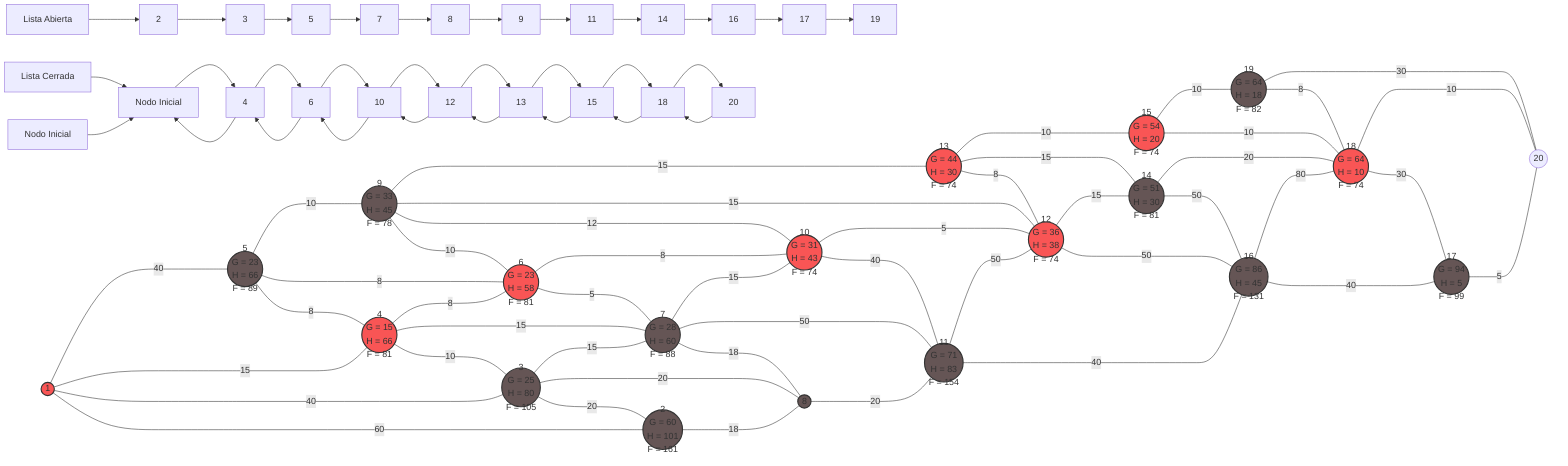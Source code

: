 graph LR
  Node1((1)) ----|40| Node5((
    5
    G = 23
    H = 66
    F = 89
  ))
  Node1 ----|15| Node4((
    4
    G = 15
    H = 66
    F = 81
  ))
  Node1 ----|40| Node3((
    3
    G = 25
    H = 80
    F = 105
  ))
  Node1 ----|60| Node2((
    2
    G = 60
    H = 101
    F = 161
  ))
  
  Node5 ----|10| Node9((
    9
    G = 33
    H = 45
    F = 78
  ))
  Node5 ----|8| Node6((
    6
    G = 23
    H = 58
    F = 81
  ))
  Node5 ----|8| Node4

  Node4 ----|8| Node6
  Node4 ----|15| Node7((
    7
    G = 28
    H = 60
    F = 88
  ))
  Node4 ----|10| Node3

  Node3 ----|15| Node7
  Node3 ----|20| Node8((8))
  Node3 ----|20| Node2

  Node2 ----|18| Node8

  Node9 ----|15| Node13((
    13
    G = 44
    H = 30
    F = 74
  ))
  Node9 ----|15| Node12((
    12
    G = 36
    H = 38
    F = 74
  ))
  Node9 ----|12| Node10((
    10
    G = 31
    H = 43
    F = 74
  ))
  Node9 ----|10| Node6

  Node6 ----|8| Node10
  Node6 ----|5| Node7

  Node7 ----|15| Node10
  Node7 ----|50| Node11((
    11
    G = 71
    H = 83
    F = 154
  ))
  Node7 ----|18| Node8

  Node8 ----|20| Node11

  Node13 ----|10| Node15((
    15
    G = 54
    H = 20
    F = 74
  ))
  Node13 ----|15| Node14((
    14
    G = 51
    H = 30
    F = 81
  ))
  Node13 ----|8| Node12

  Node10 ----|5| Node12
  Node10 ----|40| Node11

  Node11 ----|50| Node12
  Node11 ----|40| Node16((
    16
    G = 86
    H = 45
    F = 131
  ))

  Node12 ----|15| Node14
  Node12 ----|50| Node16

  Node15 ----|10| Node19((
    19
    G = 64
    H = 18
    F = 82
  ))
  Node15 ----|10| Node18((
    18
    G = 64
    H = 10
    F = 74
  ))

  Node14 ----|20| Node18
  Node14 ----|50| Node16

  Node16 ----|80| Node18
  Node16 ----|40| Node17((
    17
    G = 94
    H = 5
    F = 99
  ))

  Node19 ----|30| Node20((20))
  Node19 ----|8| Node18
  
  Node18 ----|10| Node20
  Node18 ----|30| Node17

  Node17 ----|5| Node20

  classDef open fill:#655555,stroke:#333,stroke-width:2px;
  %% Lista abierta
  class Node2,Node3,Node5,Node7,Node8,Node9,Node11,Node14,Node16,Node17,Node19 open;

  classDef startend fill:#f95555,stroke:#333,stroke-width:2px;
  %% Lista cerrada
  class Node1,Node4,Node6,Node10,Node12,Node13,Node15,Node18 startend;

  %% Lista abierta representada en nodos con borde rojo y lista cerrada en nodos con borde azul.
  %% Nodo inicial y final representados
  LA[Lista Abierta] --> 2
  2 --> 3 --> 5 --> 7 --> 8 --> 9 --> 11 --> 14 --> 16 --> 17 --> 19
  LC[Lista Cerrada] --> 1
  1 --> 4 --> 6 --> 10 --> 12 --> 13 --> 15 --> 18 --> 20
  SE[Nodo Inicial] --> 1

  %% Resultado ShortestPath[Resultado Shortest Path]
  20 --> 18 --> 15 --> 13 --> 12 --> 10 --> 6 --> 4 --> 1[Nodo Inicial]